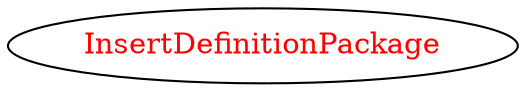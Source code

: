 digraph dependencyGraph {
 concentrate=true;
 ranksep="2.0";
 rankdir="LR"; 
 splines="ortho";
"InsertDefinitionPackage" [fontcolor="red"];
}